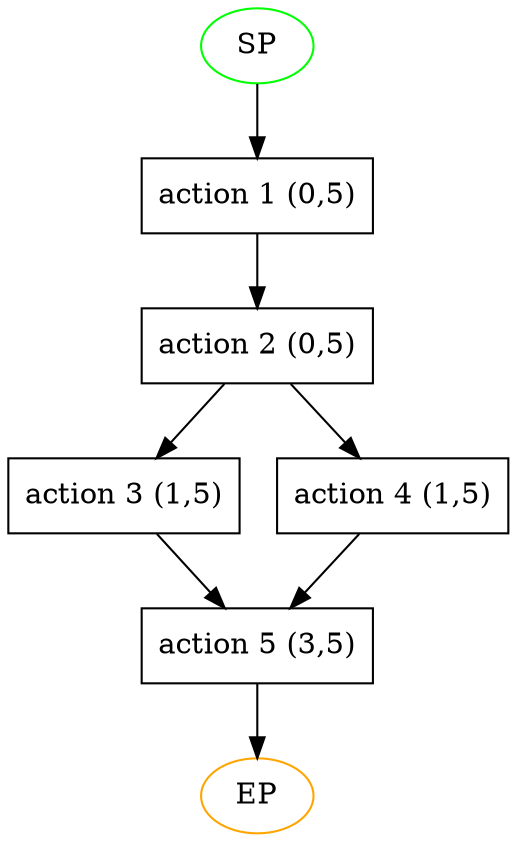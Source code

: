 digraph G {
	SP [color=green]
	EP [color=orange]
	node [shape=box]
	"action 1" [label="action 1 (0,5)"]
	SP -> "action 1"
	node [shape=box]
	"action 3" [label="action 3 (1,5)"]
	node [shape=box]
	"action 5" [label="action 5 (3,5)"]
	node [shape=box]
	"action 2" [label="action 2 (0,5)"]
	node [shape=box]
	"action 4" [label="action 4 (1,5)"]
	"action 1" -> "action 2"
	"action 3" -> "action 5"
	"action 2" -> "action 3"
	"action 2" -> "action 4"
	"action 4" -> "action 5"
	"action 5" -> EP
}
